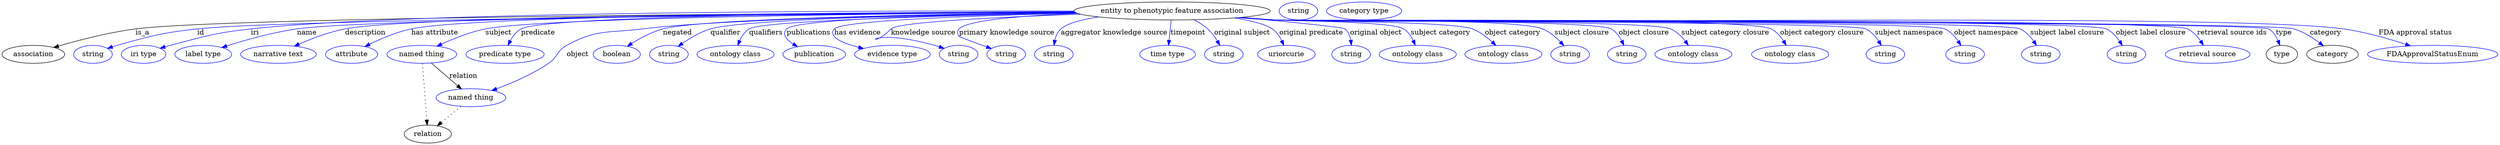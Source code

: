 digraph {
	graph [bb="0,0,4976.4,283"];
	node [label="\N"];
	"entity to phenotypic feature association"	[height=0.5,
		label="entity to phenotypic feature association",
		pos="2332.4,265",
		width=5.4342];
	association	[height=0.5,
		pos="62.394,178",
		width=1.7332];
	"entity to phenotypic feature association" -> association	[label=is_a,
		lp="280.39,221.5",
		pos="e,102.91,191.78 2137.7,263.18 1658.7,260.81 448.34,252.54 266.39,229 213.11,222.11 153.58,206.58 112.65,194.65"];
	id	[color=blue,
		height=0.5,
		label=string,
		pos="181.39,178",
		width=1.0652];
	"entity to phenotypic feature association" -> id	[color=blue,
		label=id,
		lp="396.39,221.5",
		pos="e,210.38,189.98 2138.5,262.55 1680.9,258.83 559.51,247.91 389.39,229 317.23,220.98 299.34,215.5 229.39,196 226.29,195.13 223.09,\
194.17 219.89,193.15",
		style=solid];
	iri	[color=blue,
		height=0.5,
		label="iri type",
		pos="282.39,178",
		width=1.2277];
	"entity to phenotypic feature association" -> iri	[color=blue,
		label=iri,
		lp="503.39,221.5",
		pos="e,315.31,190.16 2138.6,262.33 1699.5,258.26 654.94,246.82 495.39,229 423.24,220.94 405.62,214.45 335.39,196 332.02,195.11 328.55,\
194.14 325.06,193.12",
		style=solid];
	name	[color=blue,
		height=0.5,
		label="label type",
		pos="401.39,178",
		width=1.5707];
	"entity to phenotypic feature association" -> name	[color=blue,
		label=name,
		lp="607.39,221.5",
		pos="e,438.25,191.76 2138,262.76 1715,259.67 737.16,250.31 587.39,229 538.92,222.1 485.05,206.74 447.82,194.85",
		style=solid];
	description	[color=blue,
		height=0.5,
		label="narrative text",
		pos="551.39,178",
		width=2.0943];
	"entity to phenotypic feature association" -> description	[color=blue,
		label=description,
		lp="723.89,221.5",
		pos="e,582.78,194.38 2137.1,263.58 1731.2,262.16 822.41,255.97 683.39,229 651.72,222.85 617.7,209.8 592.14,198.57",
		style=solid];
	"has attribute"	[color=blue,
		height=0.5,
		label=attribute,
		pos="696.39,178",
		width=1.4443];
	"entity to phenotypic feature association" -> "has attribute"	[color=blue,
		label="has attribute",
		lp="862.39,221.5",
		pos="e,722.86,193.53 2137.2,263.56 1756.5,262.1 941.07,255.84 815.39,229 786.12,222.75 754.99,209.4 731.92,198.07",
		style=solid];
	subject	[color=blue,
		height=0.5,
		label="named thing",
		pos="836.39,178",
		width=1.9318];
	"entity to phenotypic feature association" -> subject	[color=blue,
		label=subject,
		lp="989.39,221.5",
		pos="e,866.53,194.34 2138.1,262.78 1787.5,260.02 1075.1,251.68 963.39,229 932.95,222.82 900.38,209.86 875.85,198.68",
		style=solid];
	predicate	[color=blue,
		height=0.5,
		label="predicate type",
		pos="1002.4,178",
		width=2.1665];
	"entity to phenotypic feature association" -> predicate	[color=blue,
		label=predicate,
		lp="1068.4,221.5",
		pos="e,1008.4,196.12 2137.4,263.52 1786.7,261.98 1081.5,255.58 1034.4,229 1025,223.68 1017.9,214.31 1012.8,205.11",
		style=solid];
	object	[color=blue,
		height=0.5,
		label="named thing",
		pos="934.39,91",
		width=1.9318];
	"entity to phenotypic feature association" -> object	[color=blue,
		label=object,
		lp="1147.4,178",
		pos="e,976.03,105.47 2139.6,261.81 1881.6,258.16 1437.7,249.12 1276.4,229 1208.2,220.49 1185.7,228.95 1125.4,196 1105.5,185.15 1108.1,\
172.77 1089.4,160 1057.3,138.07 1017,120.64 985.5,108.92",
		style=solid];
	negated	[color=blue,
		height=0.5,
		label=boolean,
		pos="1225.4,178",
		width=1.2999];
	"entity to phenotypic feature association" -> negated	[color=blue,
		label=negated,
		lp="1345.4,221.5",
		pos="e,1246.2,194.17 2139.2,262.17 1866.5,258.85 1393.2,250.12 1316.4,229 1294.3,222.93 1271.8,210.6 1254.7,199.7",
		style=solid];
	qualifier	[color=blue,
		height=0.5,
		label=string,
		pos="1328.4,178",
		width=1.0652];
	"entity to phenotypic feature association" -> qualifier	[color=blue,
		label=qualifier,
		lp="1441.4,221.5",
		pos="e,1346.9,193.91 2139.6,261.8 1890,258.15 1479,249.17 1411.4,229 1391.2,222.97 1370.9,210.85 1355.4,200.05",
		style=solid];
	qualifiers	[color=blue,
		height=0.5,
		label="ontology class",
		pos="1461.4,178",
		width=2.1304];
	"entity to phenotypic feature association" -> qualifiers	[color=blue,
		label=qualifiers,
		lp="1521.9,221.5",
		pos="e,1465.8,195.99 2141.8,260.84 1901.4,256.15 1515.6,246.03 1488.4,229 1479.8,223.62 1473.7,214.5 1469.6,205.51",
		style=solid];
	publications	[color=blue,
		height=0.5,
		label=publication,
		pos="1618.4,178",
		width=1.7332];
	"entity to phenotypic feature association" -> publications	[color=blue,
		label=publications,
		lp="1607.4,221.5",
		pos="e,1585.5,193.3 2139.4,261.79 1918.1,258.29 1583.1,249.61 1563.4,229 1553.4,218.49 1562.8,207.55 1576.5,198.59",
		style=solid];
	"has evidence"	[color=blue,
		height=0.5,
		label="evidence type",
		pos="1774.4,178",
		width=2.0943];
	"entity to phenotypic feature association" -> "has evidence"	[color=blue,
		label="has evidence",
		lp="1704.9,221.5",
		pos="e,1716.7,189.71 2142.9,260.5 1949.4,255.97 1675,246.5 1658.4,229 1653.8,224.17 1654.4,219.35 1658.4,214 1664.9,205.25 1685.2,197.84 \
1707,192.13",
		style=solid];
	"knowledge source"	[color=blue,
		height=0.5,
		label=string,
		pos="1906.4,178",
		width=1.0652];
	"entity to phenotypic feature association" -> "knowledge source"	[color=blue,
		label="knowledge source",
		lp="1835.9,221.5",
		pos="e,1877.4,189.98 2149.6,258.54 1990.9,252.88 1784.5,242.9 1771.4,229 1726,180.69 1712.1,236.84 1858.4,196 1861.5,195.13 1864.7,194.17 \
1867.9,193.15",
		style=solid];
	"primary knowledge source"	[color=blue,
		height=0.5,
		label=string,
		pos="2001.4,178",
		width=1.0652];
	"entity to phenotypic feature association" -> "primary knowledge source"	[color=blue,
		label="primary knowledge source",
		lp="2002.4,221.5",
		pos="e,1971.8,189.56 2144.2,260.08 2038.3,255.86 1924.1,247.12 1907.4,229 1902.9,224.1 1903.6,219.48 1907.4,214 1908.3,212.74 1936.9,\
202.19 1962.3,193",
		style=solid];
	"aggregator knowledge source"	[color=blue,
		height=0.5,
		label=string,
		pos="2096.4,178",
		width=1.0652];
	"entity to phenotypic feature association" -> "aggregator knowledge source"	[color=blue,
		label="aggregator knowledge source",
		lp="2216.9,221.5",
		pos="e,2096.7,196.29 2185.9,253.04 2152.4,247.85 2123,240.22 2110.4,229 2103.9,223.21 2100.3,214.66 2098.3,206.26",
		style=solid];
	timepoint	[color=blue,
		height=0.5,
		label="time type",
		pos="2323.4,178",
		width=1.5346];
	"entity to phenotypic feature association" -> timepoint	[color=blue,
		label=timepoint,
		lp="2364.4,221.5",
		pos="e,2325.2,196.18 2330.6,246.8 2329.3,235.16 2327.7,219.55 2326.3,206.24",
		style=solid];
	"original subject"	[color=blue,
		height=0.5,
		label=string,
		pos="2435.4,178",
		width=1.0652];
	"entity to phenotypic feature association" -> "original subject"	[color=blue,
		label="original subject",
		lp="2472.4,221.5",
		pos="e,2427.5,195.97 2375.7,247.32 2385.4,242.34 2395.3,236.24 2403.4,229 2411,222.24 2417.4,213.29 2422.5,204.83",
		style=solid];
	"original predicate"	[color=blue,
		height=0.5,
		label=uriorcurie,
		pos="2560.4,178",
		width=1.5887];
	"entity to phenotypic feature association" -> "original predicate"	[color=blue,
		label="original predicate",
		lp="2609.9,221.5",
		pos="e,2555.2,196.01 2456.1,251.03 2489,245.69 2519,238.48 2532.4,229 2540.6,223.17 2546.7,214.12 2551.1,205.31",
		style=solid];
	"original object"	[color=blue,
		height=0.5,
		label=string,
		pos="2689.4,178",
		width=1.0652];
	"entity to phenotypic feature association" -> "original object"	[color=blue,
		label="original object",
		lp="2738.9,221.5",
		pos="e,2690,196.39 2468.4,251.99 2563.2,243.34 2673.3,232.59 2677.4,229 2683.9,223.32 2687.2,214.8 2688.8,206.39",
		style=solid];
	"subject category"	[color=blue,
		height=0.5,
		label="ontology class",
		pos="2822.4,178",
		width=2.1304];
	"entity to phenotypic feature association" -> "subject category"	[color=blue,
		label="subject category",
		lp="2867.9,221.5",
		pos="e,2817.4,196.39 2471,252.26 2493.2,250.45 2515.9,248.64 2537.4,247 2565.9,244.82 2770.2,244.33 2794.4,229 2802.9,223.6 2809.1,214.64 \
2813.4,205.78",
		style=solid];
	"object category"	[color=blue,
		height=0.5,
		label="ontology class",
		pos="2993.4,178",
		width=2.1304];
	"entity to phenotypic feature association" -> "object category"	[color=blue,
		label="object category",
		lp="3011.9,221.5",
		pos="e,2978.4,195.78 2468.3,252.02 2491.3,250.19 2515,248.44 2537.4,247 2581.1,244.19 2890.4,244.53 2931.4,229 2946.2,223.4 2960.1,212.84 \
2971,202.86",
		style=solid];
	"subject closure"	[color=blue,
		height=0.5,
		label=string,
		pos="3126.4,178",
		width=1.0652];
	"entity to phenotypic feature association" -> "subject closure"	[color=blue,
		label="subject closure",
		lp="3149.9,221.5",
		pos="e,3113.9,195.32 2466.9,251.9 2490.4,250.06 2514.6,248.33 2537.4,247 2596.7,243.55 3016.4,251.34 3071.4,229 3085.1,223.43 3097.6,\
212.81 3107.2,202.78",
		style=solid];
	"object closure"	[color=blue,
		height=0.5,
		label=string,
		pos="3239.4,178",
		width=1.0652];
	"entity to phenotypic feature association" -> "object closure"	[color=blue,
		label="object closure",
		lp="3273.4,221.5",
		pos="e,3233.7,196.11 2466,251.83 2489.8,249.98 2514.3,248.27 2537.4,247 2574.6,244.96 3176.1,247.57 3208.4,229 3217.6,223.71 3224.4,214.48 \
3229.3,205.38",
		style=solid];
	"subject category closure"	[color=blue,
		height=0.5,
		label="ontology class",
		pos="3372.4,178",
		width=2.1304];
	"entity to phenotypic feature association" -> "subject category closure"	[color=blue,
		label="subject category closure",
		lp="3435.9,221.5",
		pos="e,3362.2,196.29 2465.5,251.8 2489.4,249.94 2514.1,248.23 2537.4,247 2581.2,244.68 3287.5,247.32 3327.4,229 3338.9,223.72 3348.7,\
213.97 3356.2,204.46",
		style=solid];
	"object category closure"	[color=blue,
		height=0.5,
		label="ontology class",
		pos="3565.4,178",
		width=2.1304];
	"entity to phenotypic feature association" -> "object category closure"	[color=blue,
		label="object category closure",
		lp="3628.9,221.5",
		pos="e,3557.4,196.24 2464.9,251.75 2489,249.88 2513.9,248.18 2537.4,247 2592.3,244.23 3478.3,253.89 3527.4,229 3537.7,223.77 3546,214.28 \
3552.2,204.97",
		style=solid];
	"subject namespace"	[color=blue,
		height=0.5,
		label=string,
		pos="3755.4,178",
		width=1.0652];
	"entity to phenotypic feature association" -> "subject namespace"	[color=blue,
		label="subject namespace",
		lp="3802.4,221.5",
		pos="e,3747.4,195.77 2464.6,251.72 2488.8,249.84 2513.9,248.15 2537.4,247 2570.1,245.4 3687.1,243.59 3716.4,229 3727.1,223.67 3735.8,\
213.85 3742.2,204.31",
		style=solid];
	"object namespace"	[color=blue,
		height=0.5,
		label=string,
		pos="3914.4,178",
		width=1.0652];
	"entity to phenotypic feature association" -> "object namespace"	[color=blue,
		label="object namespace",
		lp="3956.4,221.5",
		pos="e,3906.1,195.79 2464.4,251.7 2488.6,249.82 2513.8,248.14 2537.4,247 2574.5,245.21 3841,245.31 3874.4,229 3885.3,223.69 3894.1,213.87 \
3900.7,204.33",
		style=solid];
	"subject label closure"	[color=blue,
		height=0.5,
		label=string,
		pos="4065.4,178",
		width=1.0652];
	"entity to phenotypic feature association" -> "subject label closure"	[color=blue,
		label="subject label closure",
		lp="4118.4,221.5",
		pos="e,4056.8,195.81 2464.4,251.67 2488.6,249.8 2513.8,248.12 2537.4,247 2578.7,245.04 3987.2,246.89 4024.4,229 4035.4,223.71 4044.4,\
213.9 4051.2,204.36",
		style=solid];
	"object label closure"	[color=blue,
		height=0.5,
		label=string,
		pos="4236.4,178",
		width=1.0652];
	"entity to phenotypic feature association" -> "object label closure"	[color=blue,
		label="object label closure",
		lp="4284.9,221.5",
		pos="e,4228.1,195.8 2464.1,251.67 2488.4,249.79 2513.7,248.11 2537.4,247 2583.4,244.84 4155,249.19 4196.4,229 4207.3,223.71 4216.1,213.89 \
4222.7,204.35",
		style=solid];
	"retrieval source ids"	[color=blue,
		height=0.5,
		label="retrieval source",
		pos="4398.4,178",
		width=2.347];
	"entity to phenotypic feature association" -> "retrieval source ids"	[color=blue,
		label="retrieval source ids",
		lp="4446.9,221.5",
		pos="e,4389.8,196.3 2464.1,251.65 2488.4,249.77 2513.7,248.1 2537.4,247 2587.9,244.66 4312.9,251.14 4358.4,229 4369.1,223.79 4377.9,214.17 \
4384.4,204.76",
		style=solid];
	type	[height=0.5,
		pos="4546.4,178",
		width=0.86659];
	"entity to phenotypic feature association" -> type	[color=blue,
		label=type,
		lp="4550.4,221.5",
		pos="e,4542.4,196.08 2463.8,251.66 2488.2,249.77 2513.6,248.09 2537.4,247 2564.9,245.74 4496.9,243.4 4520.4,229 4529,223.74 4534.9,214.64 \
4538.8,205.63",
		style=solid];
	category	[height=0.5,
		pos="4647.4,178",
		width=1.4263];
	"entity to phenotypic feature association" -> category	[color=blue,
		label=category,
		lp="4633.9,221.5",
		pos="e,4629.3,195.05 2463.8,251.65 2488.2,249.77 2513.6,248.09 2537.4,247 2593.8,244.41 4516.3,245.28 4570.4,229 4588.8,223.45 4607,211.98 \
4621.1,201.44",
		style=solid];
	"FDA approval status"	[color=blue,
		height=0.5,
		label=FDAApprovalStatusEnum,
		pos="4846.4,178",
		width=3.6108];
	"entity to phenotypic feature association" -> "FDA approval status"	[color=blue,
		label="FDA approval status",
		lp="4812.9,221.5",
		pos="e,4802.4,194.99 2463.8,251.65 2488.2,249.76 2513.6,248.09 2537.4,247 2774,236.2 4434.9,262.5 4669.4,229 4711.5,222.98 4757.8,209.67 \
4792.5,198.29",
		style=solid];
	subject -> object	[label=relation,
		lp="919.39,134.5",
		pos="e,915.56,108.34 855.29,160.61 870.2,147.68 891.19,129.47 907.8,115.07"];
	relation	[height=0.5,
		pos="848.39,18",
		width=1.2999];
	subject -> relation	[pos="e,847.09,36.188 837.7,159.79 839.78,132.48 843.84,78.994 846.31,46.38",
		style=dotted];
	object -> relation	[pos="e,867.35,34.647 914.45,73.533 902.81,63.922 887.97,51.669 875.3,41.213",
		style=dotted];
	association_type	[color=blue,
		height=0.5,
		label=string,
		pos="2584.4,265",
		width=1.0652];
	association_category	[color=blue,
		height=0.5,
		label="category type",
		pos="2715.4,265",
		width=2.0762];
}
